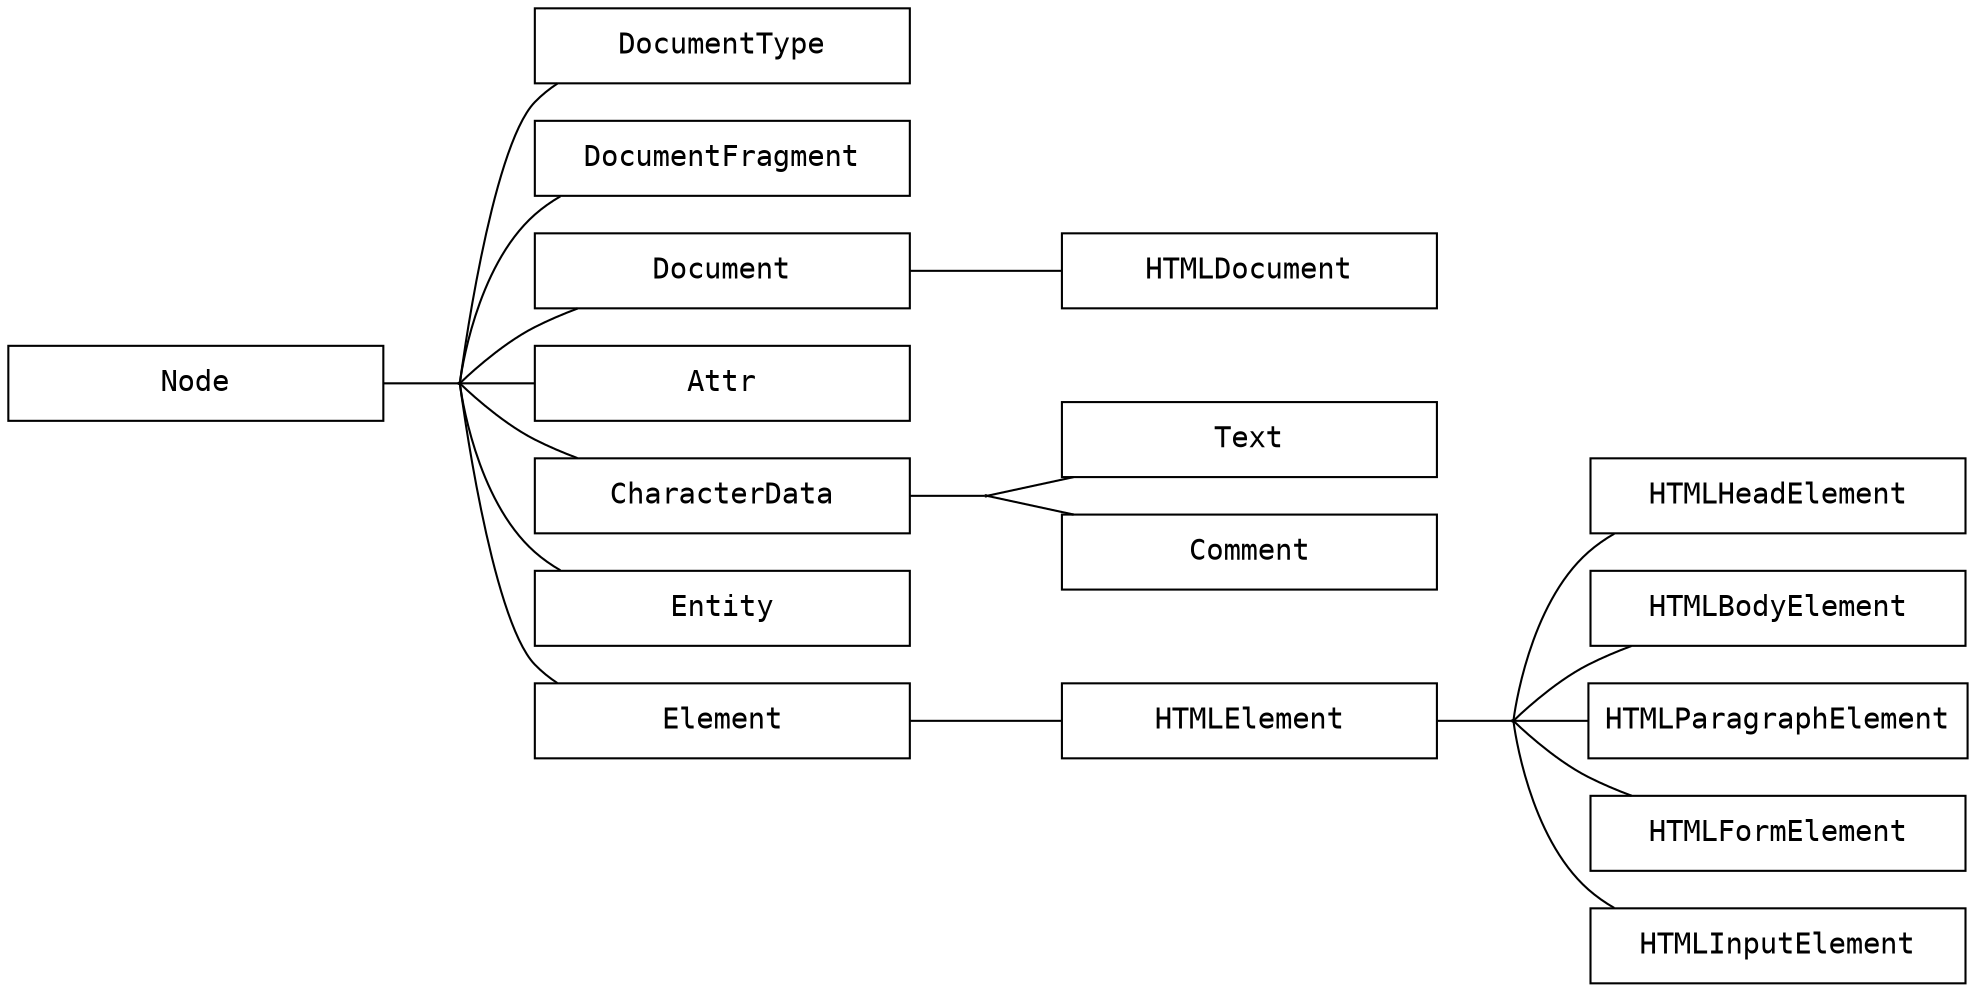 graph hierarchy {
  graph [rankdir=LR,concentrate=true] // nodesep=0.2
  node [fontname=Courier,shape=box,width=2.5]
  edge [dir=none]

  noderoot [label="Node", pos="1,1"]
  nodepoint [shape=point,width=0.01,height=0.01]
  characterdatapoint [shape=point,width=0.01,height=0.01]
  htmlelementpoint [shape=point,width=0.01,height=0.01]

  noderoot--nodepoint
  nodepoint--{DocumentType DocumentFragment Document Attr CharacterData Entity Element}
  Element--HTMLElement
  CharacterData--characterdatapoint
  characterdatapoint--{Text Comment}
  Document--HTMLDocument
  HTMLElement--htmlelementpoint
  htmlelementpoint--{HTMLHeadElement HTMLBodyElement HTMLParagraphElement HTMLFormElement HTMLInputElement}
  
  {rank=same;DocumentType DocumentFragment Document CharacterData Element Attr Entity}
  {rank=same;HTMLElement Text Comment HTMLDocument}
  {rank=same;}
}